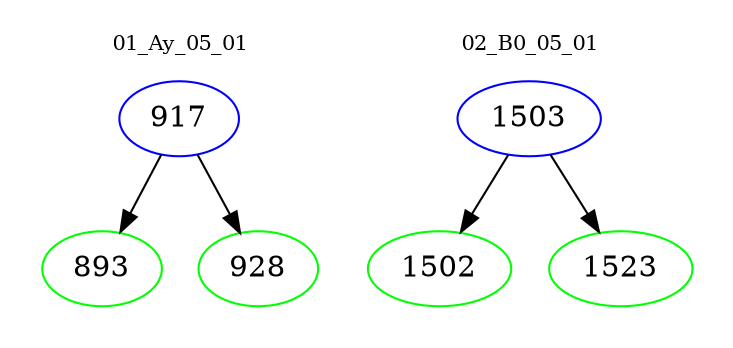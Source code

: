 digraph{
subgraph cluster_0 {
color = white
label = "01_Ay_05_01";
fontsize=10;
T0_917 [label="917", color="blue"]
T0_917 -> T0_893 [color="black"]
T0_893 [label="893", color="green"]
T0_917 -> T0_928 [color="black"]
T0_928 [label="928", color="green"]
}
subgraph cluster_1 {
color = white
label = "02_B0_05_01";
fontsize=10;
T1_1503 [label="1503", color="blue"]
T1_1503 -> T1_1502 [color="black"]
T1_1502 [label="1502", color="green"]
T1_1503 -> T1_1523 [color="black"]
T1_1523 [label="1523", color="green"]
}
}
